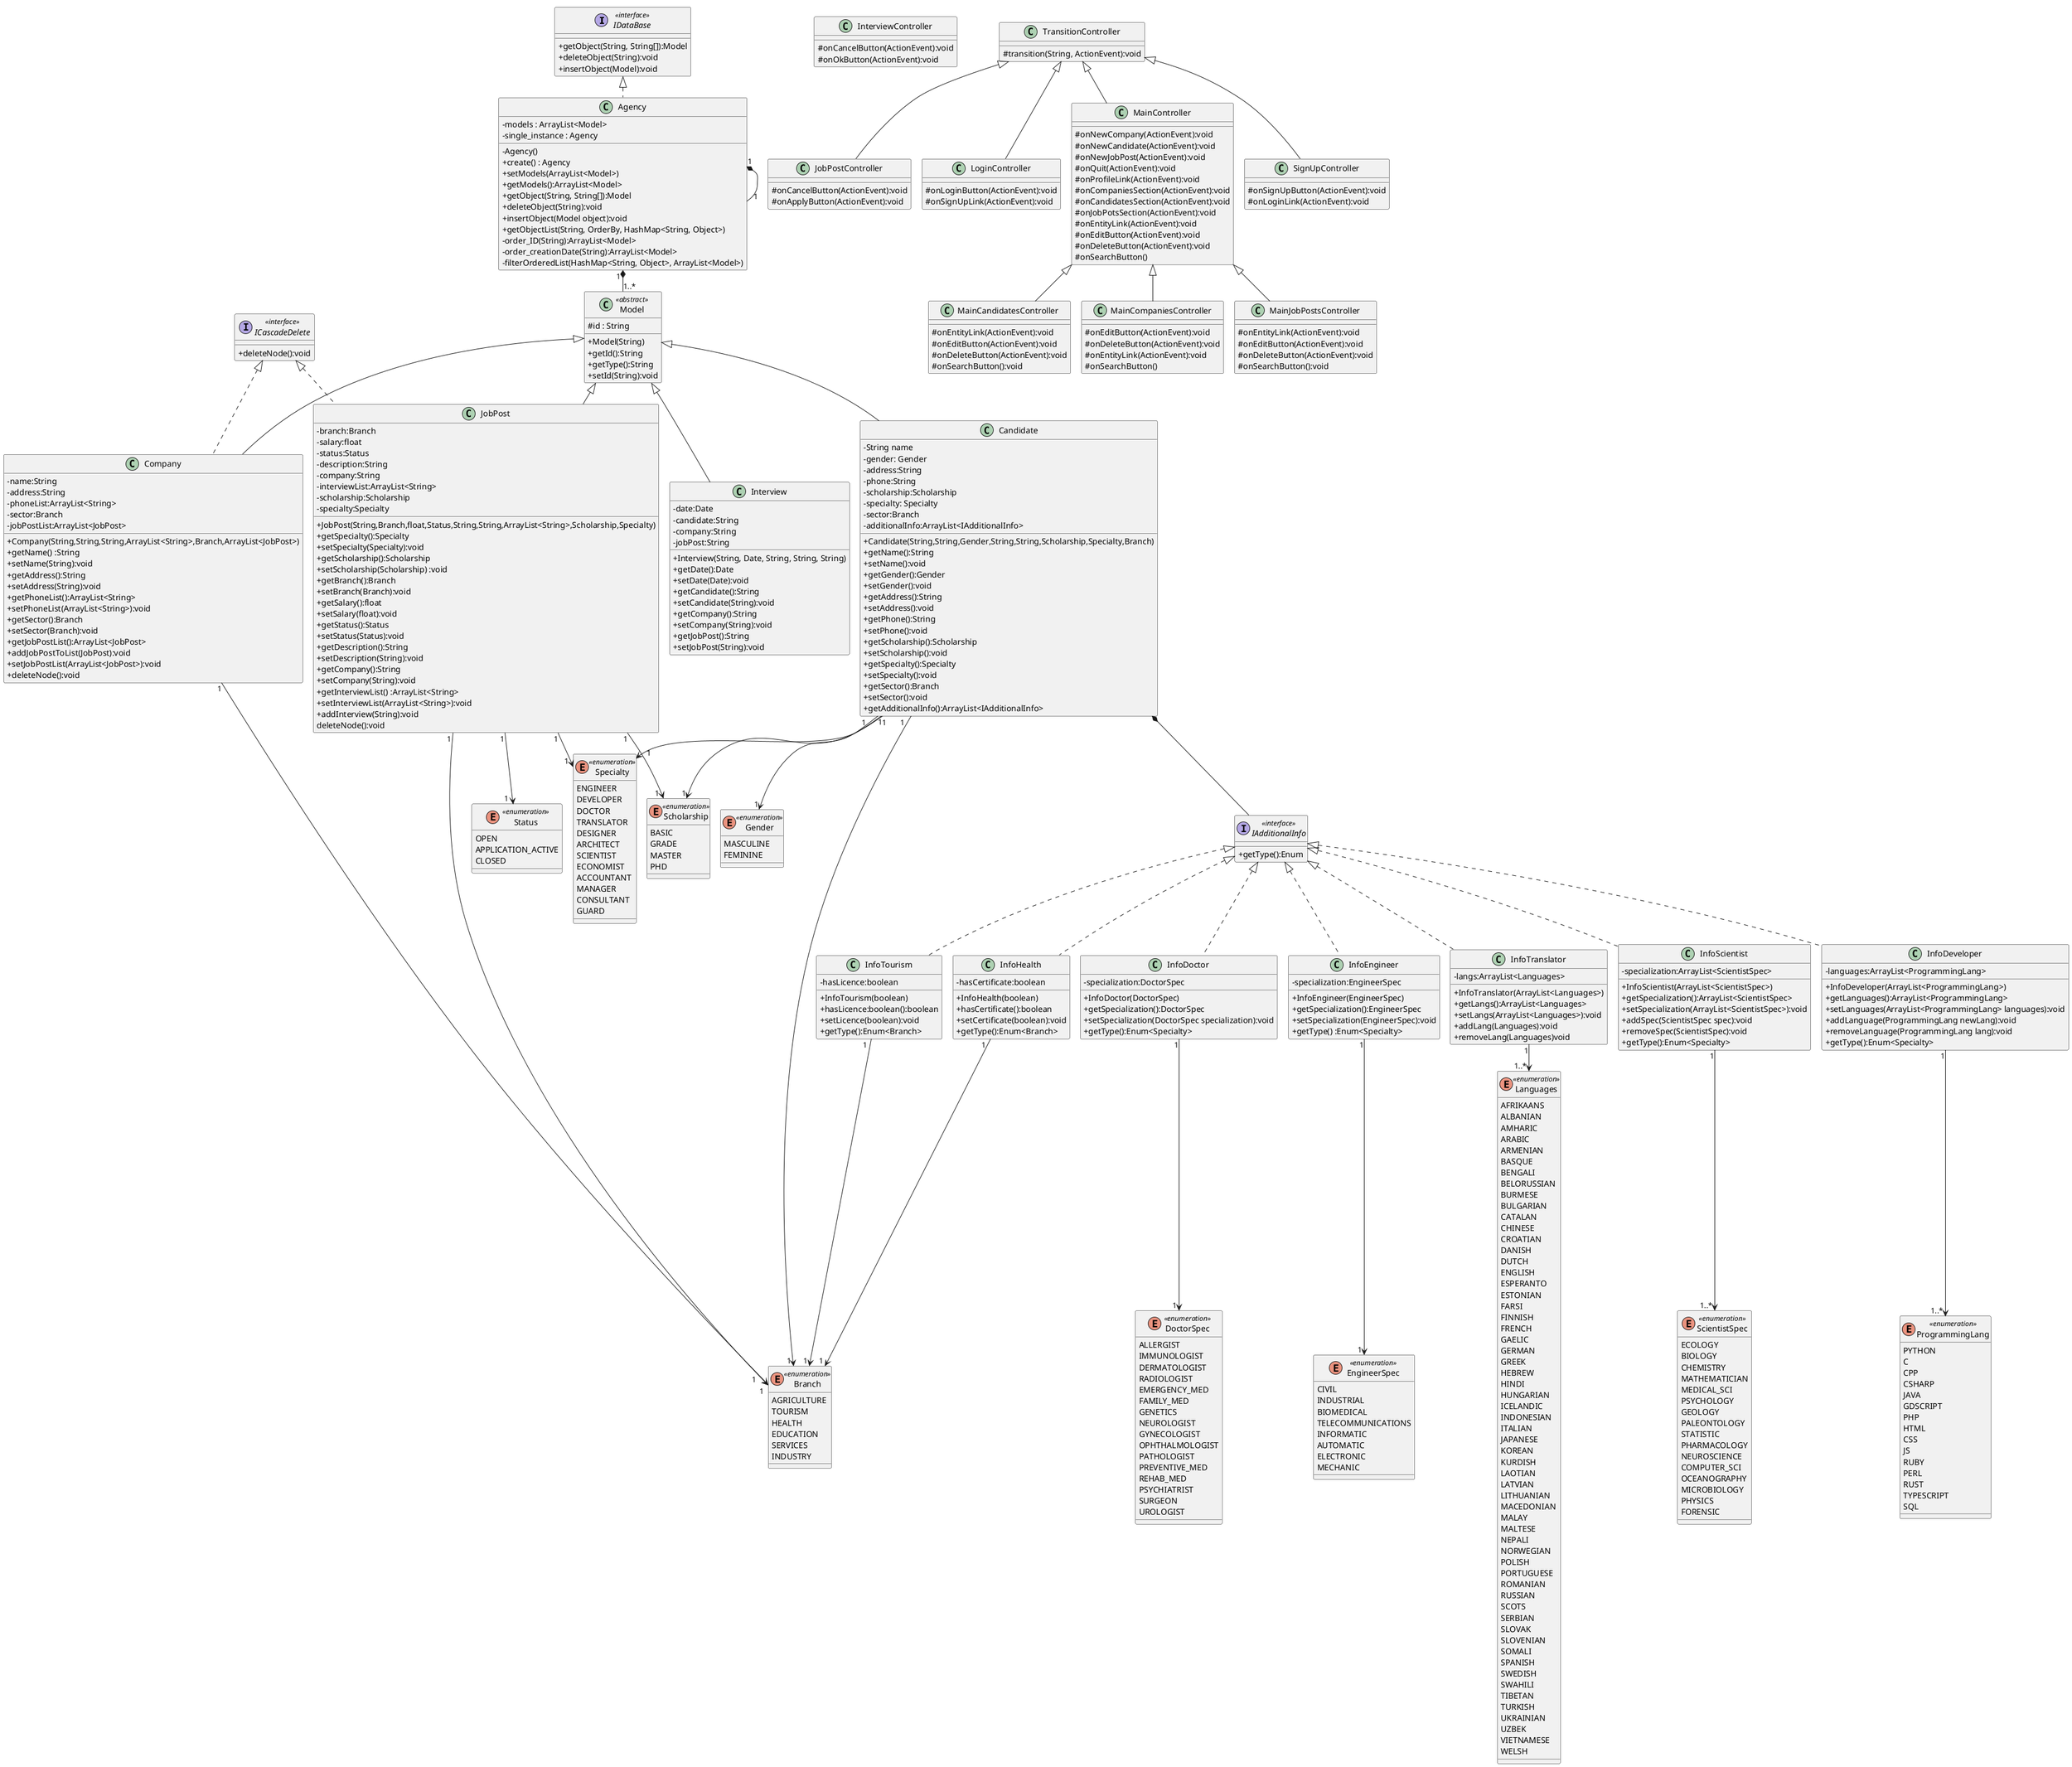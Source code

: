@startuml
skinparam classAttributeIconSize 0
!pragma layout smetana

interface IDataBase<<interface>>{
    +getObject(String, String[]):Model
    +deleteObject(String):void
    +insertObject(Model):void

}
interface IAdditionalInfo <<interface>>{
    +getType():Enum
}

interface ICascadeDelete <<interface>>{
    +deleteNode():void
}
class Agency implements IDataBase{
    -models : ArrayList<Model>
    -single_instance : Agency
    -Agency()
    +create() : Agency
    +setModels(ArrayList<Model>)
    +getModels():ArrayList<Model>
    +getObject(String, String[]):Model
    +deleteObject(String):void
    +insertObject(Model object):void
    +getObjectList(String, OrderBy, HashMap<String, Object>)
    -order_ID(String):ArrayList<Model>
    -order_creationDate(String):ArrayList<Model>
    -filterOrderedList(HashMap<String, Object>, ArrayList<Model>)
}

class Model<<abstract>>{
    # id : String
    +Model(String)
    +getId():String
    +getType():String
    +setId(String):void
}

class Candidate extends Model{
    -String name
    -gender: Gender
    -address:String
    -phone:String
    -scholarship:Scholarship
    -specialty: Specialty
    -sector:Branch
    -additionalInfo:ArrayList<IAdditionalInfo>
    +Candidate(String,String,Gender,String,String,Scholarship,Specialty,Branch)
    +getName():String
    +setName():void
    +getGender():Gender
    +setGender():void
    +getAddress():String
    +setAddress():void
    +getPhone():String
    +setPhone():void
    +getScholarship():Scholarship
    +setScholarship():void
    +getSpecialty():Specialty
    +setSpecialty():void
    +getSector():Branch
    +setSector():void
    +getAdditionalInfo():ArrayList<IAdditionalInfo>
}

class Company extends Model implements ICascadeDelete{
    -name:String
    -address:String
    -phoneList:ArrayList<String>
    -sector:Branch
    -jobPostList:ArrayList<JobPost>
    +Company(String,String,String,ArrayList<String>,Branch,ArrayList<JobPost>)
    +getName() :String
    +setName(String):void
    +getAddress():String
    +setAddress(String):void
    +getPhoneList():ArrayList<String>
    +setPhoneList(ArrayList<String>):void
    +getSector():Branch
    +setSector(Branch):void
    +getJobPostList():ArrayList<JobPost>
    +addJobPostToList(JobPost):void
    +setJobPostList(ArrayList<JobPost>):void
    +deleteNode():void
}


class Interview extends Model{
    -date:Date
    -candidate:String
    -company:String
    -jobPost:String
    +Interview(String, Date, String, String, String)
    +getDate():Date
    +setDate(Date):void
    +getCandidate():String
    +setCandidate(String):void
    +getCompany():String
    +setCompany(String):void
    +getJobPost():String
    +setJobPost(String):void
}

class JobPost extends Model implements ICascadeDelete{
    -branch:Branch
    -salary:float
    -status:Status
    -description:String
    -company:String
    -interviewList:ArrayList<String>
    -scholarship:Scholarship
    -specialty:Specialty
    +JobPost(String,Branch,float,Status,String,String,ArrayList<String>,Scholarship,Specialty)
    +getSpecialty():Specialty
    +setSpecialty(Specialty):void
    +getScholarship():Scholarship
    +setScholarship(Scholarship) :void
    +getBranch():Branch
    +setBranch(Branch):void
    +getSalary():float
    +setSalary(float):void
    +getStatus():Status
    +setStatus(Status):void
    +getDescription():String
    +setDescription(String):void
    +getCompany():String
    +setCompany(String):void
    +getInterviewList() :ArrayList<String>
    +setInterviewList(ArrayList<String>):void
    +addInterview(String):void
    deleteNode():void
}


class InfoDeveloper implements IAdditionalInfo{
    -languages:ArrayList<ProgrammingLang>
    +InfoDeveloper(ArrayList<ProgrammingLang>)
    +getLanguages():ArrayList<ProgrammingLang>
    +setLanguages(ArrayList<ProgrammingLang> languages):void
    +addLanguage(ProgrammingLang newLang):void
    +removeLanguage(ProgrammingLang lang):void
    +getType():Enum<Specialty>
}

class InfoDoctor implements IAdditionalInfo{
    -specialization:DoctorSpec
    +InfoDoctor(DoctorSpec)
    +getSpecialization():DoctorSpec
    +setSpecialization(DoctorSpec specialization):void
    +getType():Enum<Specialty>
}

class InfoEngineer implements IAdditionalInfo{
    -specialization:EngineerSpec
    +InfoEngineer(EngineerSpec)
    +getSpecialization():EngineerSpec
    +setSpecialization(EngineerSpec):void
    +getType() :Enum<Specialty>
}

class InfoHealth implements IAdditionalInfo{
    -hasCertificate:boolean
    +InfoHealth(boolean)
    +hasCertificate():boolean
    +setCertificate(boolean):void
    +getType():Enum<Branch>
}
class InfoTourism implements IAdditionalInfo{
    -hasLicence:boolean
    +InfoTourism(boolean)
    +hasLicence:boolean():boolean
    +setLicence(boolean):void
    +getType():Enum<Branch>
}

class InfoTranslator implements IAdditionalInfo{
    -langs:ArrayList<Languages>
    +InfoTranslator(ArrayList<Languages>)
    +getLangs():ArrayList<Languages>
    +setLangs(ArrayList<Languages>):void
    +addLang(Languages):void
    +removeLang(Languages)void
}

class InfoScientist implements IAdditionalInfo{
    -specialization:ArrayList<ScientistSpec>
    +InfoScientist(ArrayList<ScientistSpec>)
    +getSpecialization():ArrayList<ScientistSpec>
    +setSpecialization(ArrayList<ScientistSpec>):void
    +addSpec(ScientistSpec spec):void
    +removeSpec(ScientistSpec):void
    +getType():Enum<Specialty>
}

class InterviewController {
    #onCancelButton(ActionEvent):void
    #onOkButton(ActionEvent):void
}

class JobPostController extends TransitionController{
    #onCancelButton(ActionEvent):void
    #onApplyButton(ActionEvent):void
}

class LoginController extends TransitionController {
    #onLoginButton(ActionEvent):void
    #onSignUpLink(ActionEvent):void
}

class MainCandidatesController extends MainController {
    #onEntityLink(ActionEvent):void
    #onEditButton(ActionEvent):void
    #onDeleteButton(ActionEvent):void 
    #onSearchButton():void
}

class MainCompaniesController extends  MainController{
    #onEditButton(ActionEvent):void
    #onDeleteButton(ActionEvent):void
    #onEntityLink(ActionEvent):void
    #onSearchButton()
}
class MainController extends TransitionController{
    #onNewCompany(ActionEvent):void
    #onNewCandidate(ActionEvent):void
    #onNewJobPost(ActionEvent):void 
    #onQuit(ActionEvent):void
    #onProfileLink(ActionEvent):void
    #onCompaniesSection(ActionEvent):void
    #onCandidatesSection(ActionEvent):void
    #onJobPotsSection(ActionEvent):void
    #onEntityLink(ActionEvent):void
    #onEditButton(ActionEvent):void
    #onDeleteButton(ActionEvent):void 
    #onSearchButton()
}

class SignUpController extends TransitionController{
    #onSignUpButton(ActionEvent):void
    #onLoginLink(ActionEvent):void
}

class MainJobPostsController extends MainController {
    #onEntityLink(ActionEvent):void
    #onEditButton(ActionEvent):void
    #onDeleteButton(ActionEvent):void
    #onSearchButton():void
}

class TransitionController {
    #transition(String, ActionEvent):void
}
enum Branch <<enumeration>>{
    AGRICULTURE
    TOURISM
    HEALTH
    EDUCATION
    SERVICES
    INDUSTRY
}

enum DoctorSpec <<enumeration>>{
    ALLERGIST
    IMMUNOLOGIST
    DERMATOLOGIST
    RADIOLOGIST
    EMERGENCY_MED
    FAMILY_MED
    GENETICS
    NEUROLOGIST
    GYNECOLOGIST
    OPHTHALMOLOGIST
    PATHOLOGIST
    PREVENTIVE_MED
    REHAB_MED
    PSYCHIATRIST
    SURGEON
    UROLOGIST
}

enum EngineerSpec <<enumeration>>{
    CIVIL
    INDUSTRIAL
    BIOMEDICAL
    TELECOMMUNICATIONS
    INFORMATIC
    AUTOMATIC
    ELECTRONIC
    MECHANIC
}

enum Gender <<enumeration>>{
    MASCULINE
    FEMININE
}

enum Languages <<enumeration>>{
    AFRIKAANS
    ALBANIAN
    AMHARIC
    ARABIC
    ARMENIAN
    BASQUE
    BENGALI
    BELORUSSIAN
    BURMESE
    BULGARIAN
    CATALAN
    CHINESE
    CROATIAN
    DANISH
    DUTCH
    ENGLISH
    ESPERANTO
    ESTONIAN
    FARSI
    FINNISH
    FRENCH
    GAELIC
    GERMAN
    GREEK
    HEBREW
    HINDI
    HUNGARIAN
    ICELANDIC
    INDONESIAN
    ITALIAN
    JAPANESE
    KOREAN
    KURDISH
    LAOTIAN
    LATVIAN
    LITHUANIAN
    MACEDONIAN
    MALAY
    MALTESE
    NEPALI
    NORWEGIAN
    POLISH
    PORTUGUESE
    ROMANIAN
    RUSSIAN
    SCOTS
    SERBIAN
    SLOVAK
    SLOVENIAN
    SOMALI
    SPANISH
    SWEDISH
    SWAHILI
    TIBETAN
    TURKISH
    UKRAINIAN
    UZBEK
    VIETNAMESE
    WELSH
}

enum ProgrammingLang <<enumeration>>{
    PYTHON
    C
    CPP
    CSHARP
    JAVA
    GDSCRIPT
    PHP
    HTML
    CSS
    JS
    RUBY
    PERL
    RUST
    TYPESCRIPT
    SQL
}

enum Scholarship <<enumeration>>{
    BASIC
    GRADE
    MASTER
    PHD
}

enum ScientistSpec <<enumeration>>{
    ECOLOGY
    BIOLOGY
    CHEMISTRY
    MATHEMATICIAN
    MEDICAL_SCI
    PSYCHOLOGY
    GEOLOGY
    PALEONTOLOGY
    STATISTIC
    PHARMACOLOGY
    NEUROSCIENCE
    COMPUTER_SCI
    OCEANOGRAPHY
    MICROBIOLOGY
    PHYSICS
    FORENSIC
}

enum Specialty <<enumeration>>{
    ENGINEER
    DEVELOPER
    DOCTOR
    TRANSLATOR
    DESIGNER
    ARCHITECT
    SCIENTIST
    ECONOMIST
    ACCOUNTANT
    MANAGER
    CONSULTANT
    GUARD
}

enum  Status <<enumeration>>{
    OPEN
    APPLICATION_ACTIVE
    CLOSED
}

Candidate"1      " --> "1"Gender
Candidate"1" --> "1"Scholarship
Candidate"1" --> "     1"Specialty
Candidate"1   " --> "1 "Branch
InfoHealth"1  "--> "1 "Branch
InfoTourism"1  " --> "1 "Branch
JobPost"1 " --> "1  "Branch
JobPost"1" --> "1  "Status
JobPost"1"--> "1  "Scholarship
JobPost"1" --> "1  "Specialty
Company"1" --> "1      "Branch

InfoDeveloper"1" --> "1..* "ProgrammingLang
InfoTranslator"1" -->"1..* "Languages
InfoScientist"1" -->"1..* "ScientistSpec

InfoDoctor"1" --> "1 "DoctorSpec
InfoEngineer"1" --> "1 "EngineerSpec
Agency"1 " *--"1..*"Model
Agency "1" *-- "   1" Agency
Candidate *-- IAdditionalInfo
@enduml